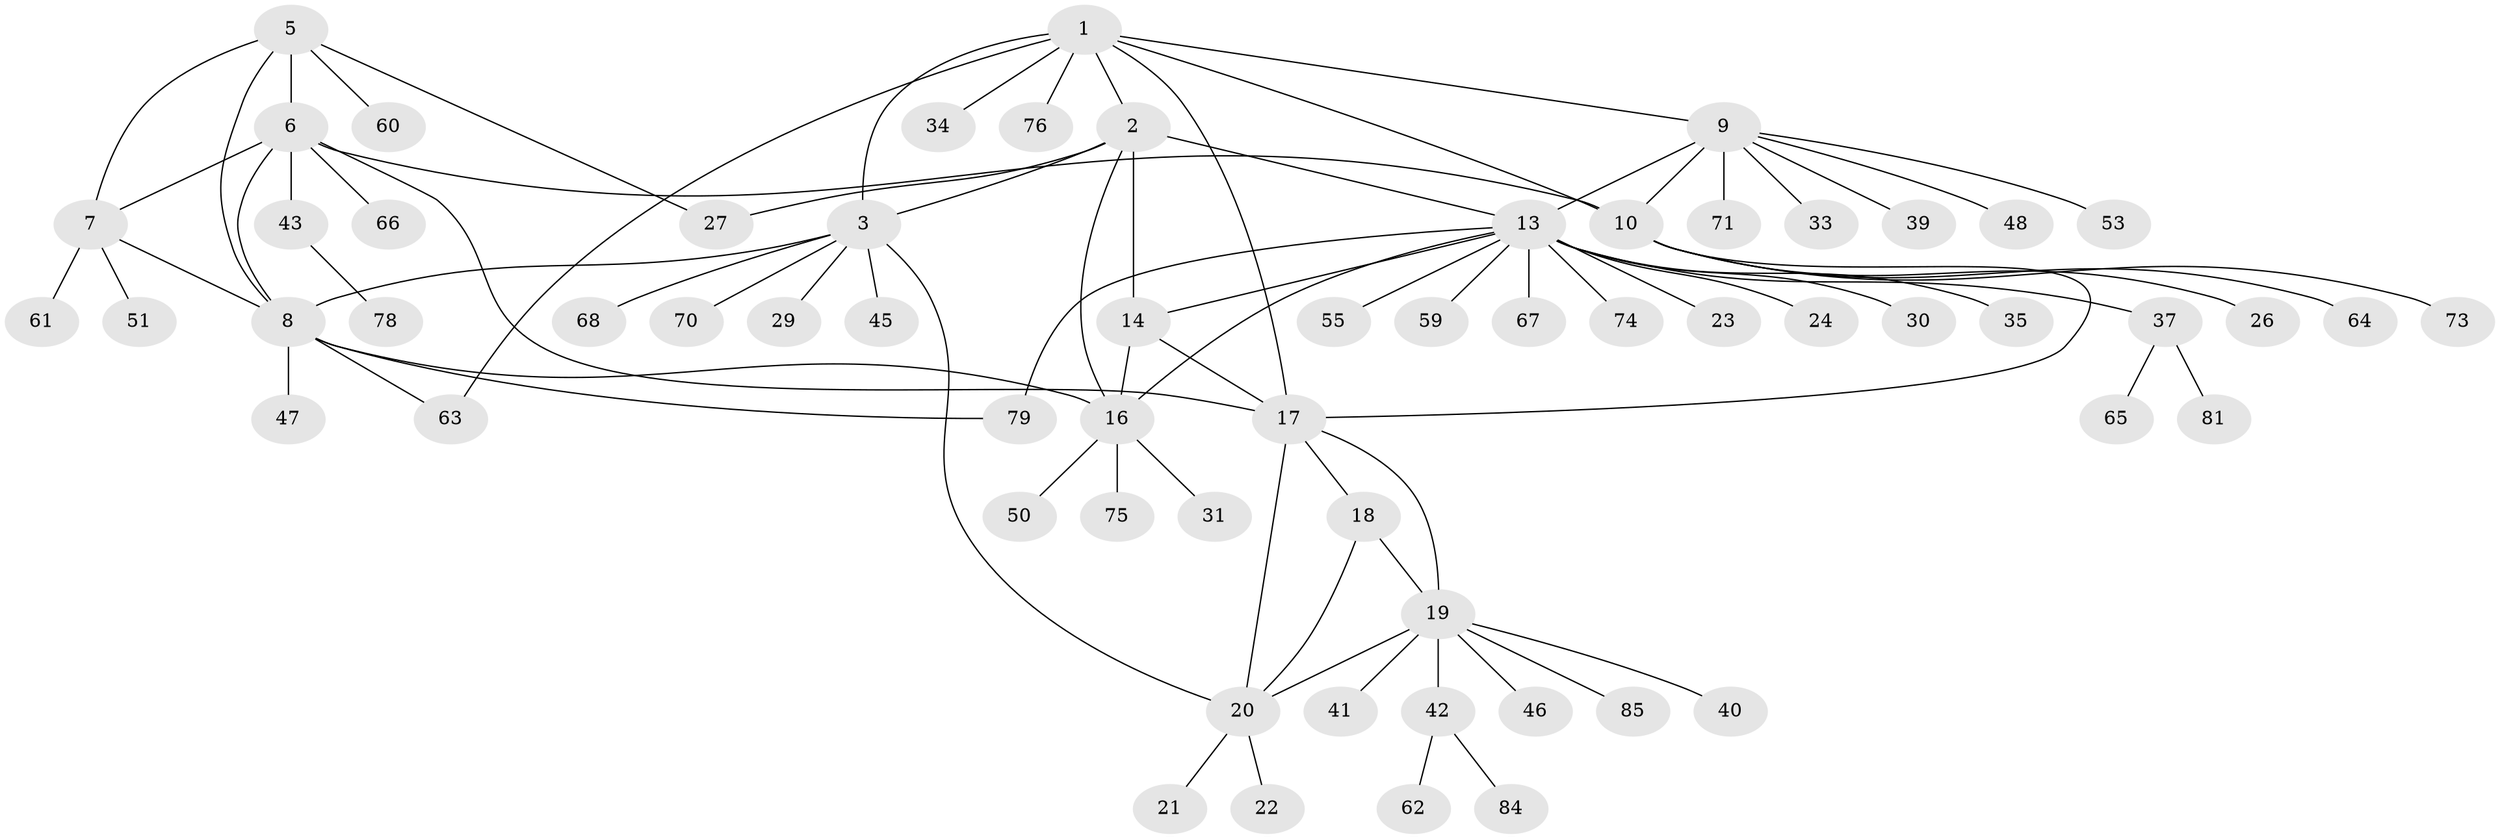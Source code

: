 // original degree distribution, {7: 0.058823529411764705, 5: 0.047058823529411764, 6: 0.03529411764705882, 8: 0.023529411764705882, 10: 0.011764705882352941, 12: 0.011764705882352941, 4: 0.047058823529411764, 3: 0.047058823529411764, 9: 0.011764705882352941, 1: 0.5882352941176471, 2: 0.11764705882352941}
// Generated by graph-tools (version 1.1) at 2025/42/03/06/25 10:42:09]
// undirected, 63 vertices, 83 edges
graph export_dot {
graph [start="1"]
  node [color=gray90,style=filled];
  1 [super="+11"];
  2 [super="+15"];
  3 [super="+4"];
  5 [super="+58"];
  6 [super="+25"];
  7 [super="+36"];
  8 [super="+38"];
  9 [super="+83"];
  10 [super="+12"];
  13 [super="+57"];
  14;
  16 [super="+28"];
  17 [super="+72"];
  18;
  19 [super="+32"];
  20 [super="+52"];
  21;
  22;
  23;
  24;
  26;
  27 [super="+49"];
  29;
  30 [super="+54"];
  31;
  33;
  34;
  35;
  37 [super="+44"];
  39 [super="+77"];
  40;
  41;
  42;
  43 [super="+56"];
  45;
  46;
  47 [super="+82"];
  48;
  50;
  51;
  53;
  55;
  59;
  60;
  61;
  62;
  63;
  64;
  65 [super="+80"];
  66;
  67 [super="+69"];
  68;
  70;
  71;
  73;
  74;
  75;
  76;
  78;
  79;
  81;
  84;
  85;
  1 -- 2;
  1 -- 3 [weight=2];
  1 -- 34;
  1 -- 76;
  1 -- 9;
  1 -- 10 [weight=2];
  1 -- 63;
  1 -- 17;
  2 -- 3 [weight=2];
  2 -- 27;
  2 -- 16;
  2 -- 13;
  2 -- 14;
  3 -- 20;
  3 -- 29;
  3 -- 45;
  3 -- 70;
  3 -- 68;
  3 -- 8;
  5 -- 6;
  5 -- 7;
  5 -- 8;
  5 -- 27;
  5 -- 60;
  6 -- 7;
  6 -- 8;
  6 -- 10;
  6 -- 17;
  6 -- 43;
  6 -- 66;
  7 -- 8;
  7 -- 51;
  7 -- 61;
  8 -- 16;
  8 -- 63;
  8 -- 79;
  8 -- 47;
  9 -- 10 [weight=2];
  9 -- 13;
  9 -- 33;
  9 -- 39;
  9 -- 48;
  9 -- 53;
  9 -- 71;
  10 -- 64;
  10 -- 73;
  10 -- 17;
  10 -- 26;
  13 -- 14;
  13 -- 16;
  13 -- 23;
  13 -- 24;
  13 -- 30;
  13 -- 35;
  13 -- 37;
  13 -- 55;
  13 -- 67;
  13 -- 74;
  13 -- 59;
  13 -- 79;
  14 -- 16;
  14 -- 17;
  16 -- 31;
  16 -- 50;
  16 -- 75;
  17 -- 18;
  17 -- 19;
  17 -- 20;
  18 -- 19;
  18 -- 20;
  19 -- 20;
  19 -- 40;
  19 -- 41;
  19 -- 42;
  19 -- 46;
  19 -- 85;
  20 -- 21;
  20 -- 22;
  37 -- 65;
  37 -- 81;
  42 -- 62;
  42 -- 84;
  43 -- 78;
}
